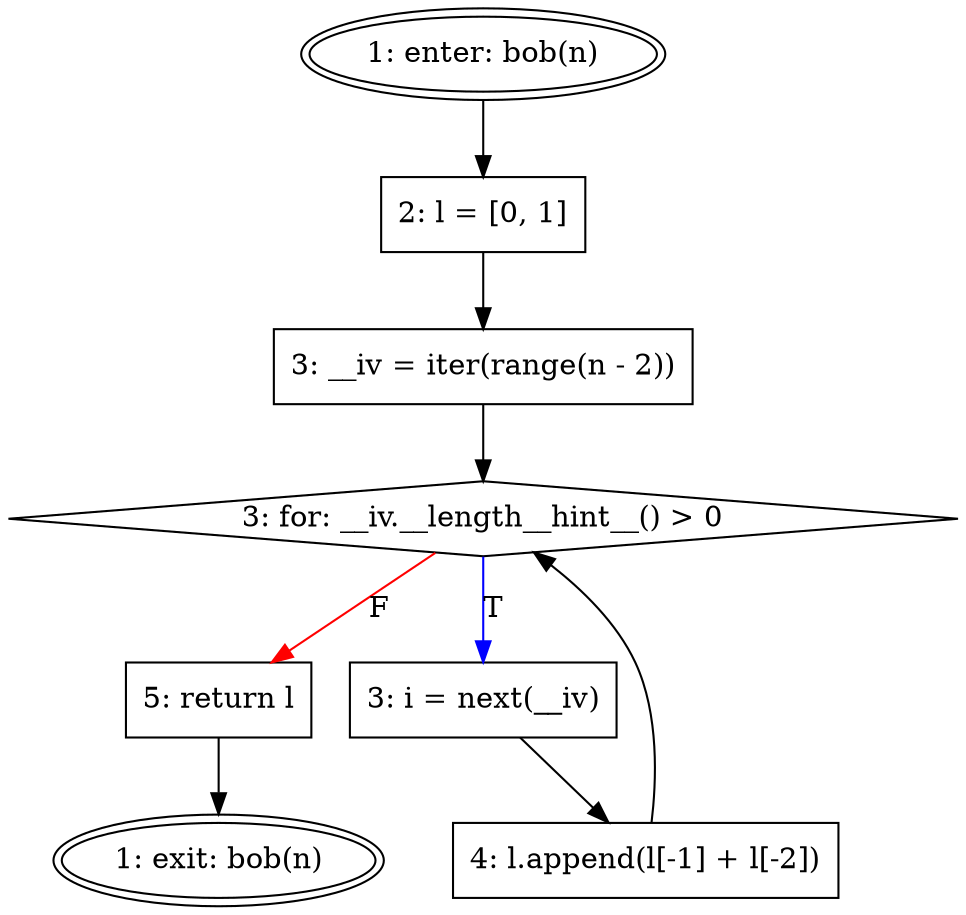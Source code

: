 // Control Flow Graph
digraph {
	1 [label="1: enter: bob(n)" peripheries=2 shape=oval]
	2 [label="1: exit: bob(n)" peripheries=2 shape=oval]
	8 -> 2
	3 [label="2: l = [0, 1]" peripheries=1 shape=rectangle]
	1 -> 3
	4 [label="3: __iv = iter(range(n - 2))" peripheries=1 shape=rectangle]
	3 -> 4
	5 [label="3: for: __iv.__length__hint__() > 0" peripheries=1 shape=diamond]
	4 -> 5
	7 -> 5
	6 [label="3: i = next(__iv)" peripheries=1 shape=rectangle]
	5 -> 6 [label=T color=blue]
	7 [label="4: l.append(l[-1] + l[-2])" peripheries=1 shape=rectangle]
	6 -> 7
	8 [label="5: return l" peripheries=1 shape=rectangle]
	5 -> 8 [label=F color=red]
}
